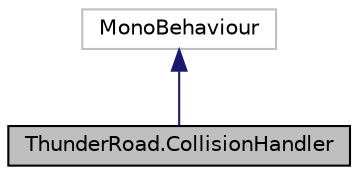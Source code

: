digraph "ThunderRoad.CollisionHandler"
{
 // LATEX_PDF_SIZE
  edge [fontname="Helvetica",fontsize="10",labelfontname="Helvetica",labelfontsize="10"];
  node [fontname="Helvetica",fontsize="10",shape=record];
  Node1 [label="ThunderRoad.CollisionHandler",height=0.2,width=0.4,color="black", fillcolor="grey75", style="filled", fontcolor="black",tooltip="Class CollisionHandler. Implements the UnityEngine.MonoBehaviour"];
  Node2 -> Node1 [dir="back",color="midnightblue",fontsize="10",style="solid",fontname="Helvetica"];
  Node2 [label="MonoBehaviour",height=0.2,width=0.4,color="grey75", fillcolor="white", style="filled",tooltip=" "];
}
